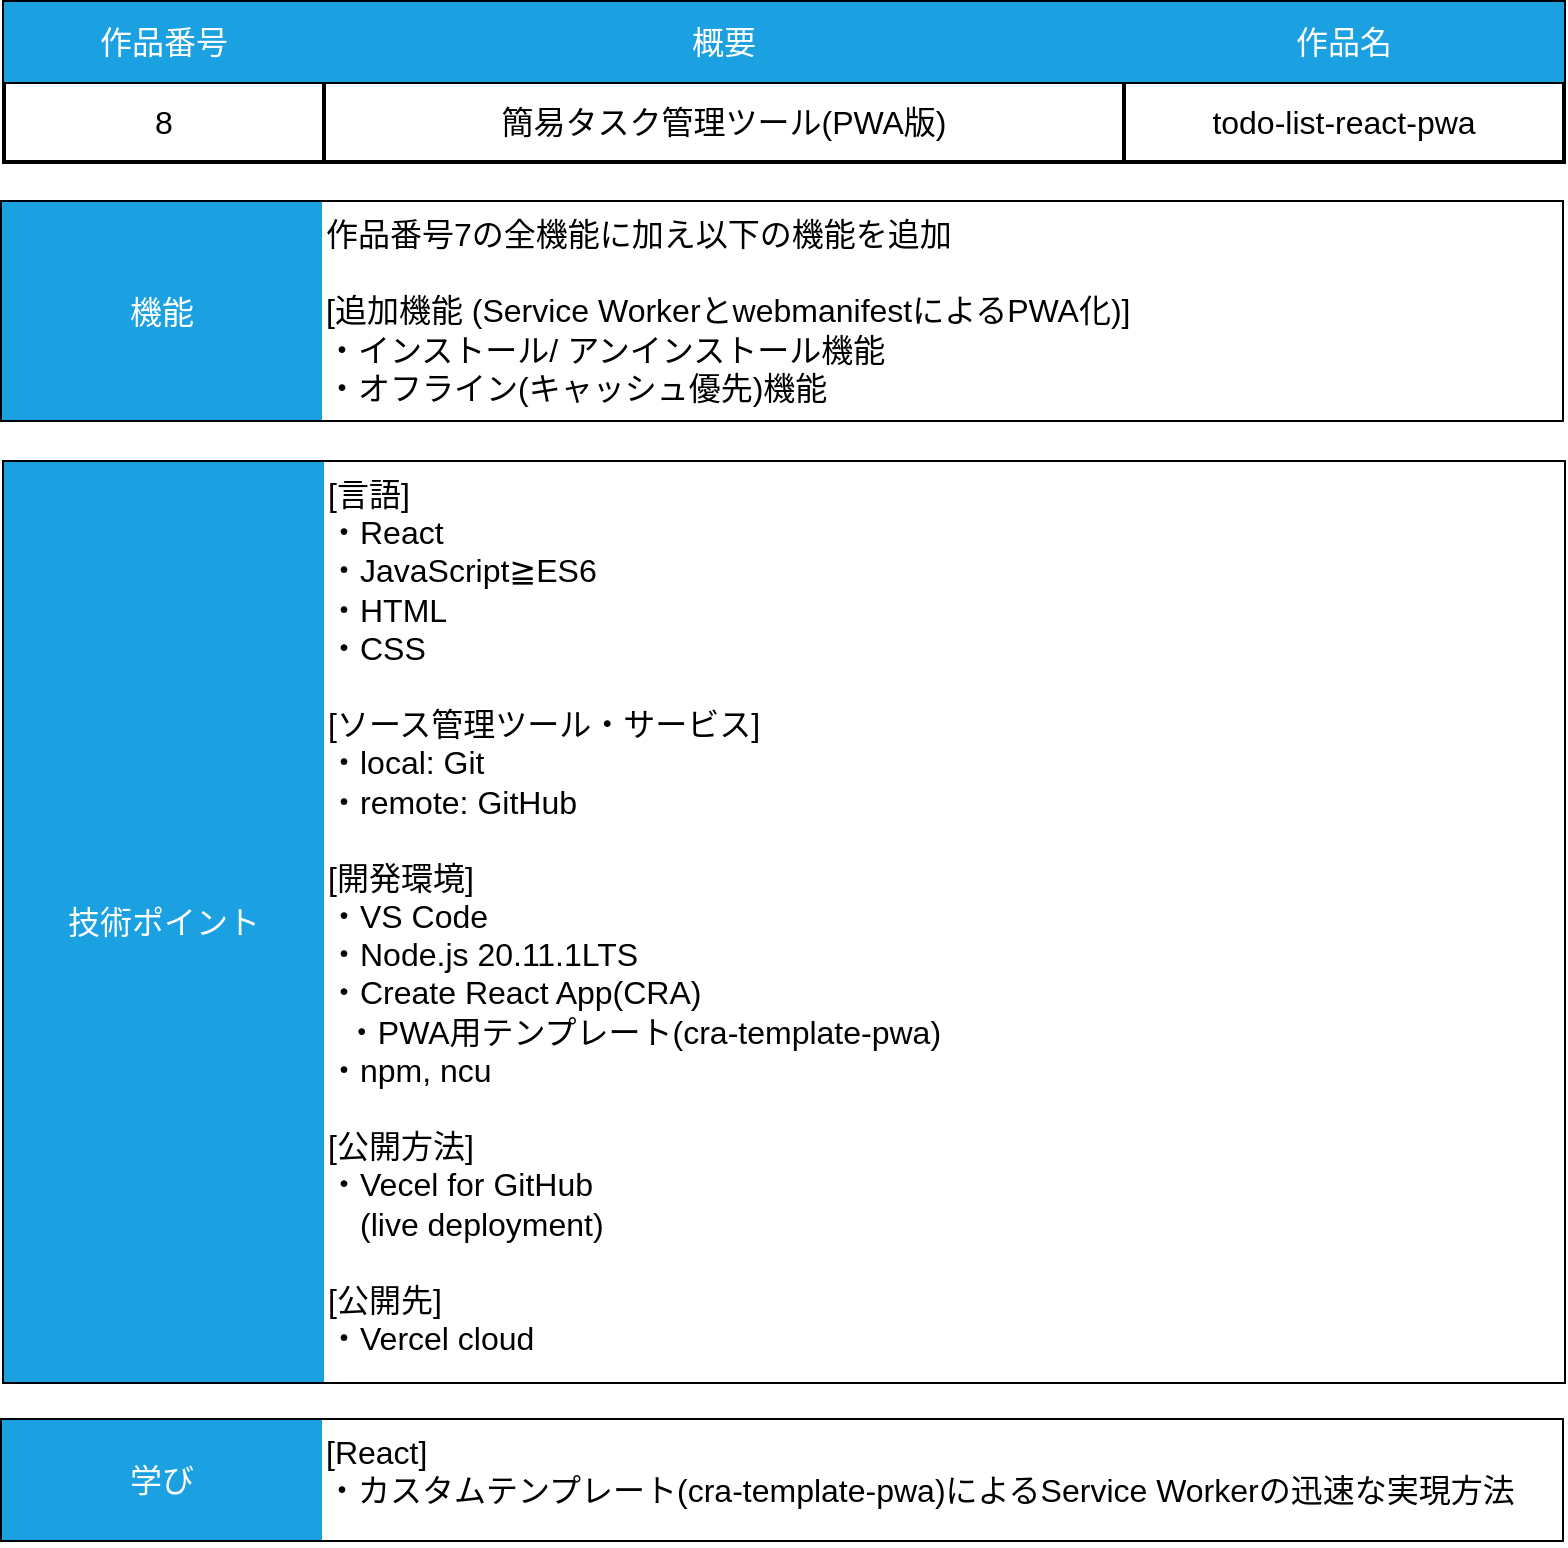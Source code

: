 <mxfile version="23.1.5" type="device">
  <diagram id="LdKvfCDa8RjUUC_c0zoU" name="Page-1">
    <mxGraphModel dx="1099" dy="658" grid="1" gridSize="10" guides="1" tooltips="1" connect="1" arrows="1" fold="1" page="1" pageScale="1" pageWidth="827" pageHeight="1169" math="0" shadow="0">
      <root>
        <mxCell id="0" />
        <mxCell id="1" parent="0" />
        <mxCell id="hjSwI5PDpPuFmJWyF_WU-24" value="" style="shape=table;startSize=0;container=1;collapsible=0;childLayout=tableLayout;strokeWidth=2;strokeColor=default;fontSize=16;perimeterSpacing=2;" parent="1" vertex="1">
          <mxGeometry x="41" y="21" width="780" height="80" as="geometry" />
        </mxCell>
        <mxCell id="hjSwI5PDpPuFmJWyF_WU-25" value="" style="shape=tableRow;horizontal=0;startSize=0;swimlaneHead=0;swimlaneBody=0;top=0;left=0;bottom=0;right=0;collapsible=0;dropTarget=0;fillColor=none;points=[[0,0.5],[1,0.5]];portConstraint=eastwest;strokeWidth=2;fontSize=16;perimeterSpacing=2;" parent="hjSwI5PDpPuFmJWyF_WU-24" vertex="1">
          <mxGeometry width="780" height="40" as="geometry" />
        </mxCell>
        <mxCell id="hjSwI5PDpPuFmJWyF_WU-26" value="作品番号" style="shape=partialRectangle;html=1;whiteSpace=wrap;connectable=0;overflow=hidden;fillColor=#1ba1e2;top=0;left=0;bottom=0;right=0;pointerEvents=1;fontColor=#ffffff;strokeColor=#006EAF;strokeWidth=2;fontSize=16;perimeterSpacing=2;" parent="hjSwI5PDpPuFmJWyF_WU-25" vertex="1">
          <mxGeometry width="160" height="40" as="geometry">
            <mxRectangle width="160" height="40" as="alternateBounds" />
          </mxGeometry>
        </mxCell>
        <mxCell id="hjSwI5PDpPuFmJWyF_WU-27" value="概要" style="shape=partialRectangle;html=1;whiteSpace=wrap;connectable=0;overflow=hidden;fillColor=#1ba1e2;top=0;left=0;bottom=0;right=0;pointerEvents=1;fontColor=#ffffff;strokeColor=#006EAF;strokeWidth=2;fontSize=16;perimeterSpacing=2;" parent="hjSwI5PDpPuFmJWyF_WU-25" vertex="1">
          <mxGeometry x="160" width="400" height="40" as="geometry">
            <mxRectangle width="400" height="40" as="alternateBounds" />
          </mxGeometry>
        </mxCell>
        <mxCell id="hjSwI5PDpPuFmJWyF_WU-28" value="作品名" style="shape=partialRectangle;html=1;whiteSpace=wrap;connectable=0;overflow=hidden;fillColor=#1ba1e2;top=0;left=0;bottom=0;right=0;pointerEvents=1;fontColor=#ffffff;strokeColor=none;strokeWidth=2;fontSize=16;perimeterSpacing=2;" parent="hjSwI5PDpPuFmJWyF_WU-25" vertex="1">
          <mxGeometry x="560" width="220" height="40" as="geometry">
            <mxRectangle width="220" height="40" as="alternateBounds" />
          </mxGeometry>
        </mxCell>
        <mxCell id="hjSwI5PDpPuFmJWyF_WU-29" value="" style="shape=tableRow;horizontal=0;startSize=0;swimlaneHead=0;swimlaneBody=0;top=0;left=0;bottom=0;right=0;collapsible=0;dropTarget=0;fillColor=none;points=[[0,0.5],[1,0.5]];portConstraint=eastwest;strokeWidth=2;fontSize=16;perimeterSpacing=2;" parent="hjSwI5PDpPuFmJWyF_WU-24" vertex="1">
          <mxGeometry y="40" width="780" height="40" as="geometry" />
        </mxCell>
        <mxCell id="hjSwI5PDpPuFmJWyF_WU-30" value="8" style="shape=partialRectangle;html=1;whiteSpace=wrap;connectable=0;overflow=hidden;fillColor=none;top=0;left=0;bottom=0;right=0;pointerEvents=1;strokeWidth=2;fontSize=16;perimeterSpacing=2;" parent="hjSwI5PDpPuFmJWyF_WU-29" vertex="1">
          <mxGeometry width="160" height="40" as="geometry">
            <mxRectangle width="160" height="40" as="alternateBounds" />
          </mxGeometry>
        </mxCell>
        <mxCell id="hjSwI5PDpPuFmJWyF_WU-31" value="簡易タスク管理ツール(PWA版)" style="shape=partialRectangle;html=1;whiteSpace=wrap;connectable=0;overflow=hidden;fillColor=none;top=0;left=0;bottom=0;right=0;pointerEvents=1;strokeWidth=2;fontSize=16;perimeterSpacing=2;" parent="hjSwI5PDpPuFmJWyF_WU-29" vertex="1">
          <mxGeometry x="160" width="400" height="40" as="geometry">
            <mxRectangle width="400" height="40" as="alternateBounds" />
          </mxGeometry>
        </mxCell>
        <mxCell id="hjSwI5PDpPuFmJWyF_WU-32" value="todo-list-react-pwa" style="shape=partialRectangle;html=1;whiteSpace=wrap;connectable=0;overflow=hidden;fillColor=none;top=0;left=0;bottom=0;right=0;pointerEvents=1;strokeWidth=2;fontSize=16;perimeterSpacing=2;" parent="hjSwI5PDpPuFmJWyF_WU-29" vertex="1">
          <mxGeometry x="560" width="220" height="40" as="geometry">
            <mxRectangle width="220" height="40" as="alternateBounds" />
          </mxGeometry>
        </mxCell>
        <mxCell id="hjSwI5PDpPuFmJWyF_WU-33" value="" style="shape=table;startSize=0;container=1;collapsible=0;childLayout=tableLayout;strokeWidth=2;strokeColor=#000000;fillColor=#1ba1e2;fontColor=#ffffff;swimlaneLine=1;rounded=0;fontSize=16;verticalAlign=top;perimeterSpacing=2;" parent="1" vertex="1">
          <mxGeometry x="40" y="121" width="780" height="109" as="geometry" />
        </mxCell>
        <mxCell id="hjSwI5PDpPuFmJWyF_WU-34" value="" style="shape=tableRow;horizontal=0;startSize=0;swimlaneHead=0;swimlaneBody=0;top=0;left=0;bottom=0;right=0;collapsible=0;dropTarget=0;fillColor=none;points=[[0,0.5],[1,0.5]];portConstraint=eastwest;verticalAlign=top;strokeWidth=2;fontSize=16;perimeterSpacing=2;" parent="hjSwI5PDpPuFmJWyF_WU-33" vertex="1">
          <mxGeometry width="780" height="109" as="geometry" />
        </mxCell>
        <mxCell id="hjSwI5PDpPuFmJWyF_WU-35" value="機能" style="shape=partialRectangle;html=1;whiteSpace=wrap;connectable=0;overflow=hidden;fillColor=#1ba1e2;top=0;left=0;bottom=0;right=0;pointerEvents=1;fontColor=#ffffff;strokeColor=#000000;strokeWidth=2;fontSize=16;perimeterSpacing=2;" parent="hjSwI5PDpPuFmJWyF_WU-34" vertex="1">
          <mxGeometry width="160" height="109" as="geometry">
            <mxRectangle width="160" height="109" as="alternateBounds" />
          </mxGeometry>
        </mxCell>
        <mxCell id="hjSwI5PDpPuFmJWyF_WU-36" value="&lt;div style=&quot;font-size: 16px;&quot;&gt;&lt;div style=&quot;border-color: var(--border-color);&quot;&gt;作品番号7の全機能に加え以下の機能を追加&lt;/div&gt;&lt;div style=&quot;border-color: var(--border-color);&quot;&gt;&lt;br&gt;&lt;/div&gt;&lt;div style=&quot;border-color: var(--border-color);&quot;&gt;[追加機能 (Service WorkerとwebmanifestによるPWA化)]&lt;br&gt;&lt;/div&gt;&lt;div style=&quot;border-color: var(--border-color);&quot;&gt;・インストール/ アンインストール機能&lt;/div&gt;&lt;div style=&quot;border-color: var(--border-color);&quot;&gt;・オフライン(キャッシュ優先)機能&lt;/div&gt;&lt;div style=&quot;border-color: var(--border-color);&quot;&gt;&lt;br style=&quot;border-color: var(--border-color);&quot;&gt;&lt;/div&gt;&lt;/div&gt;" style="shape=partialRectangle;html=1;whiteSpace=wrap;connectable=0;overflow=hidden;fillColor=default;top=0;left=0;bottom=0;right=0;pointerEvents=1;align=left;verticalAlign=top;strokeWidth=2;fontSize=16;labelPosition=center;verticalLabelPosition=middle;perimeterSpacing=2;" parent="hjSwI5PDpPuFmJWyF_WU-34" vertex="1">
          <mxGeometry x="160" width="620" height="109" as="geometry">
            <mxRectangle width="620" height="109" as="alternateBounds" />
          </mxGeometry>
        </mxCell>
        <mxCell id="hjSwI5PDpPuFmJWyF_WU-44" value="" style="shape=table;startSize=0;container=1;collapsible=0;childLayout=tableLayout;strokeWidth=2;strokeColor=#000000;fillColor=#1ba1e2;fontColor=#ffffff;verticalAlign=top;fontSize=16;perimeterSpacing=2;" parent="1" vertex="1">
          <mxGeometry x="41" y="251" width="780" height="460" as="geometry" />
        </mxCell>
        <mxCell id="hjSwI5PDpPuFmJWyF_WU-48" value="" style="shape=tableRow;horizontal=0;startSize=0;swimlaneHead=0;swimlaneBody=0;top=0;left=0;bottom=0;right=0;collapsible=0;dropTarget=0;fillColor=none;points=[[0,0.5],[1,0.5]];portConstraint=eastwest;strokeWidth=2;fontSize=16;perimeterSpacing=2;" parent="hjSwI5PDpPuFmJWyF_WU-44" vertex="1">
          <mxGeometry width="780" height="460" as="geometry" />
        </mxCell>
        <mxCell id="hjSwI5PDpPuFmJWyF_WU-49" value="技術ポイント" style="shape=partialRectangle;html=1;whiteSpace=wrap;connectable=0;overflow=hidden;fillColor=#1ba1e2;top=0;left=0;bottom=0;right=0;pointerEvents=1;fontColor=#ffffff;strokeColor=#000000;strokeWidth=2;fontSize=16;perimeterSpacing=2;" parent="hjSwI5PDpPuFmJWyF_WU-48" vertex="1">
          <mxGeometry width="160" height="460" as="geometry">
            <mxRectangle width="160" height="460" as="alternateBounds" />
          </mxGeometry>
        </mxCell>
        <mxCell id="hjSwI5PDpPuFmJWyF_WU-50" value="&lt;div style=&quot;font-size: 16px;&quot;&gt;[言語]&lt;/div&gt;&lt;div style=&quot;font-size: 16px;&quot;&gt;&lt;span style=&quot;background-color: initial;&quot;&gt;・React&lt;/span&gt;&lt;br&gt;&lt;/div&gt;&lt;div style=&quot;font-size: 16px;&quot;&gt;・JavaScript≧ES6&lt;span style=&quot;background-color: initial;&quot;&gt;&lt;br&gt;&lt;/span&gt;&lt;/div&gt;&lt;div style=&quot;font-size: 16px;&quot;&gt;&lt;span style=&quot;background-color: initial;&quot;&gt;・HTML&lt;/span&gt;&lt;br&gt;&lt;/div&gt;&lt;div style=&quot;font-size: 16px;&quot;&gt;・CSS&lt;/div&gt;&lt;div style=&quot;font-size: 16px;&quot;&gt;&lt;br&gt;&lt;/div&gt;&lt;div style=&quot;font-size: 16px;&quot;&gt;&lt;span style=&quot;background-color: initial;&quot;&gt;[ソース管理ツール・サービス]&lt;/span&gt;&lt;br&gt;&lt;/div&gt;&lt;div style=&quot;&quot;&gt;&lt;div style=&quot;&quot;&gt;・local: G&lt;span style=&quot;background-color: initial;&quot;&gt;it&lt;/span&gt;&lt;/div&gt;&lt;div style=&quot;&quot;&gt;・remote:&amp;nbsp;&lt;span style=&quot;background-color: initial;&quot;&gt;GitHub&lt;/span&gt;&lt;/div&gt;&lt;/div&gt;&lt;div style=&quot;font-size: 16px;&quot;&gt;&lt;span style=&quot;background-color: initial;&quot;&gt;&lt;br&gt;&lt;/span&gt;&lt;/div&gt;&lt;div style=&quot;font-size: 16px;&quot;&gt;&lt;span style=&quot;background-color: initial;&quot;&gt;[開発環境]&lt;/span&gt;&lt;br&gt;&lt;/div&gt;&lt;div style=&quot;font-size: 16px;&quot;&gt;・VS Code&lt;/div&gt;&lt;div style=&quot;border-color: var(--border-color);&quot;&gt;・Node.js 20.11.1LTS&lt;/div&gt;&lt;div style=&quot;font-size: 16px;&quot;&gt;・Create React App(CRA&lt;span style=&quot;background-color: initial;&quot;&gt;)&lt;/span&gt;&lt;br&gt;&lt;/div&gt;&lt;div style=&quot;font-size: 16px;&quot;&gt;&lt;span style=&quot;background-color: initial;&quot;&gt;&amp;nbsp; ・PWA用テンプレート(cra-template-pwa)&amp;nbsp;&lt;/span&gt;&lt;/div&gt;&lt;div style=&quot;font-size: 16px;&quot;&gt;・npm, ncu&lt;/div&gt;&lt;div style=&quot;font-size: 16px;&quot;&gt;&lt;span style=&quot;background-color: initial;&quot;&gt;&lt;br&gt;&lt;/span&gt;&lt;/div&gt;&lt;div style=&quot;font-size: 16px;&quot;&gt;&lt;span style=&quot;background-color: initial;&quot;&gt;[公開方法]&lt;/span&gt;&lt;br&gt;&lt;/div&gt;&lt;div style=&quot;font-size: 16px;&quot;&gt;・Vecel for GitHub&lt;/div&gt;&lt;div style=&quot;font-size: 16px;&quot;&gt;　(live deployment)&lt;/div&gt;&lt;div style=&quot;font-size: 16px;&quot;&gt;&lt;span style=&quot;background-color: initial;&quot;&gt;&lt;br&gt;&lt;/span&gt;&lt;/div&gt;&lt;div style=&quot;font-size: 16px;&quot;&gt;&lt;span style=&quot;background-color: initial;&quot;&gt;[公開先]&lt;/span&gt;&lt;br&gt;&lt;/div&gt;&lt;div style=&quot;font-size: 16px;&quot;&gt;&lt;/div&gt;・Vercel cloud" style="shape=partialRectangle;html=1;whiteSpace=wrap;connectable=0;overflow=hidden;fillColor=default;top=0;left=0;bottom=0;right=0;pointerEvents=1;align=left;horizontal=1;verticalAlign=top;strokeWidth=2;strokeColor=#000000;fontSize=16;perimeterSpacing=2;" parent="hjSwI5PDpPuFmJWyF_WU-48" vertex="1">
          <mxGeometry x="160" width="620" height="460" as="geometry">
            <mxRectangle width="620" height="460" as="alternateBounds" />
          </mxGeometry>
        </mxCell>
        <mxCell id="hjSwI5PDpPuFmJWyF_WU-54" value="" style="shape=table;startSize=0;container=1;collapsible=0;childLayout=tableLayout;strokeWidth=2;strokeColor=#000000;fillColor=#1ba1e2;fontColor=#ffffff;fontSize=16;perimeterSpacing=2;swimlaneFillColor=default;" parent="1" vertex="1">
          <mxGeometry x="40" y="730" width="780" height="60" as="geometry" />
        </mxCell>
        <mxCell id="hjSwI5PDpPuFmJWyF_WU-61" style="shape=tableRow;horizontal=0;startSize=0;swimlaneHead=0;swimlaneBody=0;top=0;left=0;bottom=0;right=0;collapsible=0;dropTarget=0;fillColor=none;points=[[0,0.5],[1,0.5]];portConstraint=eastwest;strokeWidth=2;fontSize=16;perimeterSpacing=2;" parent="hjSwI5PDpPuFmJWyF_WU-54" vertex="1">
          <mxGeometry width="780" height="60" as="geometry" />
        </mxCell>
        <mxCell id="hjSwI5PDpPuFmJWyF_WU-62" value="学び" style="shape=partialRectangle;html=1;whiteSpace=wrap;connectable=0;overflow=hidden;fillColor=#1ba1e2;top=0;left=0;bottom=0;right=0;pointerEvents=1;align=center;fontColor=#ffffff;strokeColor=#006EAF;strokeWidth=2;fontSize=16;perimeterSpacing=2;" parent="hjSwI5PDpPuFmJWyF_WU-61" vertex="1">
          <mxGeometry width="160" height="60" as="geometry">
            <mxRectangle width="160" height="60" as="alternateBounds" />
          </mxGeometry>
        </mxCell>
        <mxCell id="hjSwI5PDpPuFmJWyF_WU-63" value="&lt;div style=&quot;font-size: 16px;&quot;&gt;&lt;/div&gt;&lt;div style=&quot;&quot;&gt;&lt;span style=&quot;background-color: initial;&quot;&gt;[React]&lt;/span&gt;&lt;br&gt;&lt;/div&gt;&lt;div style=&quot;&quot;&gt;&lt;/div&gt;・カスタムテンプレート(cra-template-pwa)によるService Workerの迅速な実現方法" style="shape=partialRectangle;html=1;whiteSpace=wrap;connectable=0;overflow=hidden;fillColor=default;top=0;left=0;bottom=0;right=0;pointerEvents=1;align=left;strokeWidth=2;verticalAlign=top;fontSize=16;perimeterSpacing=2;" parent="hjSwI5PDpPuFmJWyF_WU-61" vertex="1">
          <mxGeometry x="160" width="620" height="60" as="geometry">
            <mxRectangle width="620" height="60" as="alternateBounds" />
          </mxGeometry>
        </mxCell>
      </root>
    </mxGraphModel>
  </diagram>
</mxfile>
